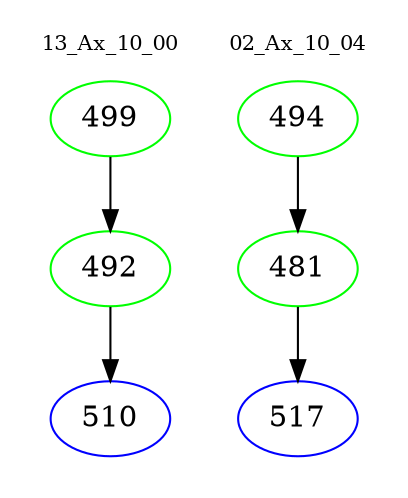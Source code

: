 digraph{
subgraph cluster_0 {
color = white
label = "13_Ax_10_00";
fontsize=10;
T0_499 [label="499", color="green"]
T0_499 -> T0_492 [color="black"]
T0_492 [label="492", color="green"]
T0_492 -> T0_510 [color="black"]
T0_510 [label="510", color="blue"]
}
subgraph cluster_1 {
color = white
label = "02_Ax_10_04";
fontsize=10;
T1_494 [label="494", color="green"]
T1_494 -> T1_481 [color="black"]
T1_481 [label="481", color="green"]
T1_481 -> T1_517 [color="black"]
T1_517 [label="517", color="blue"]
}
}
